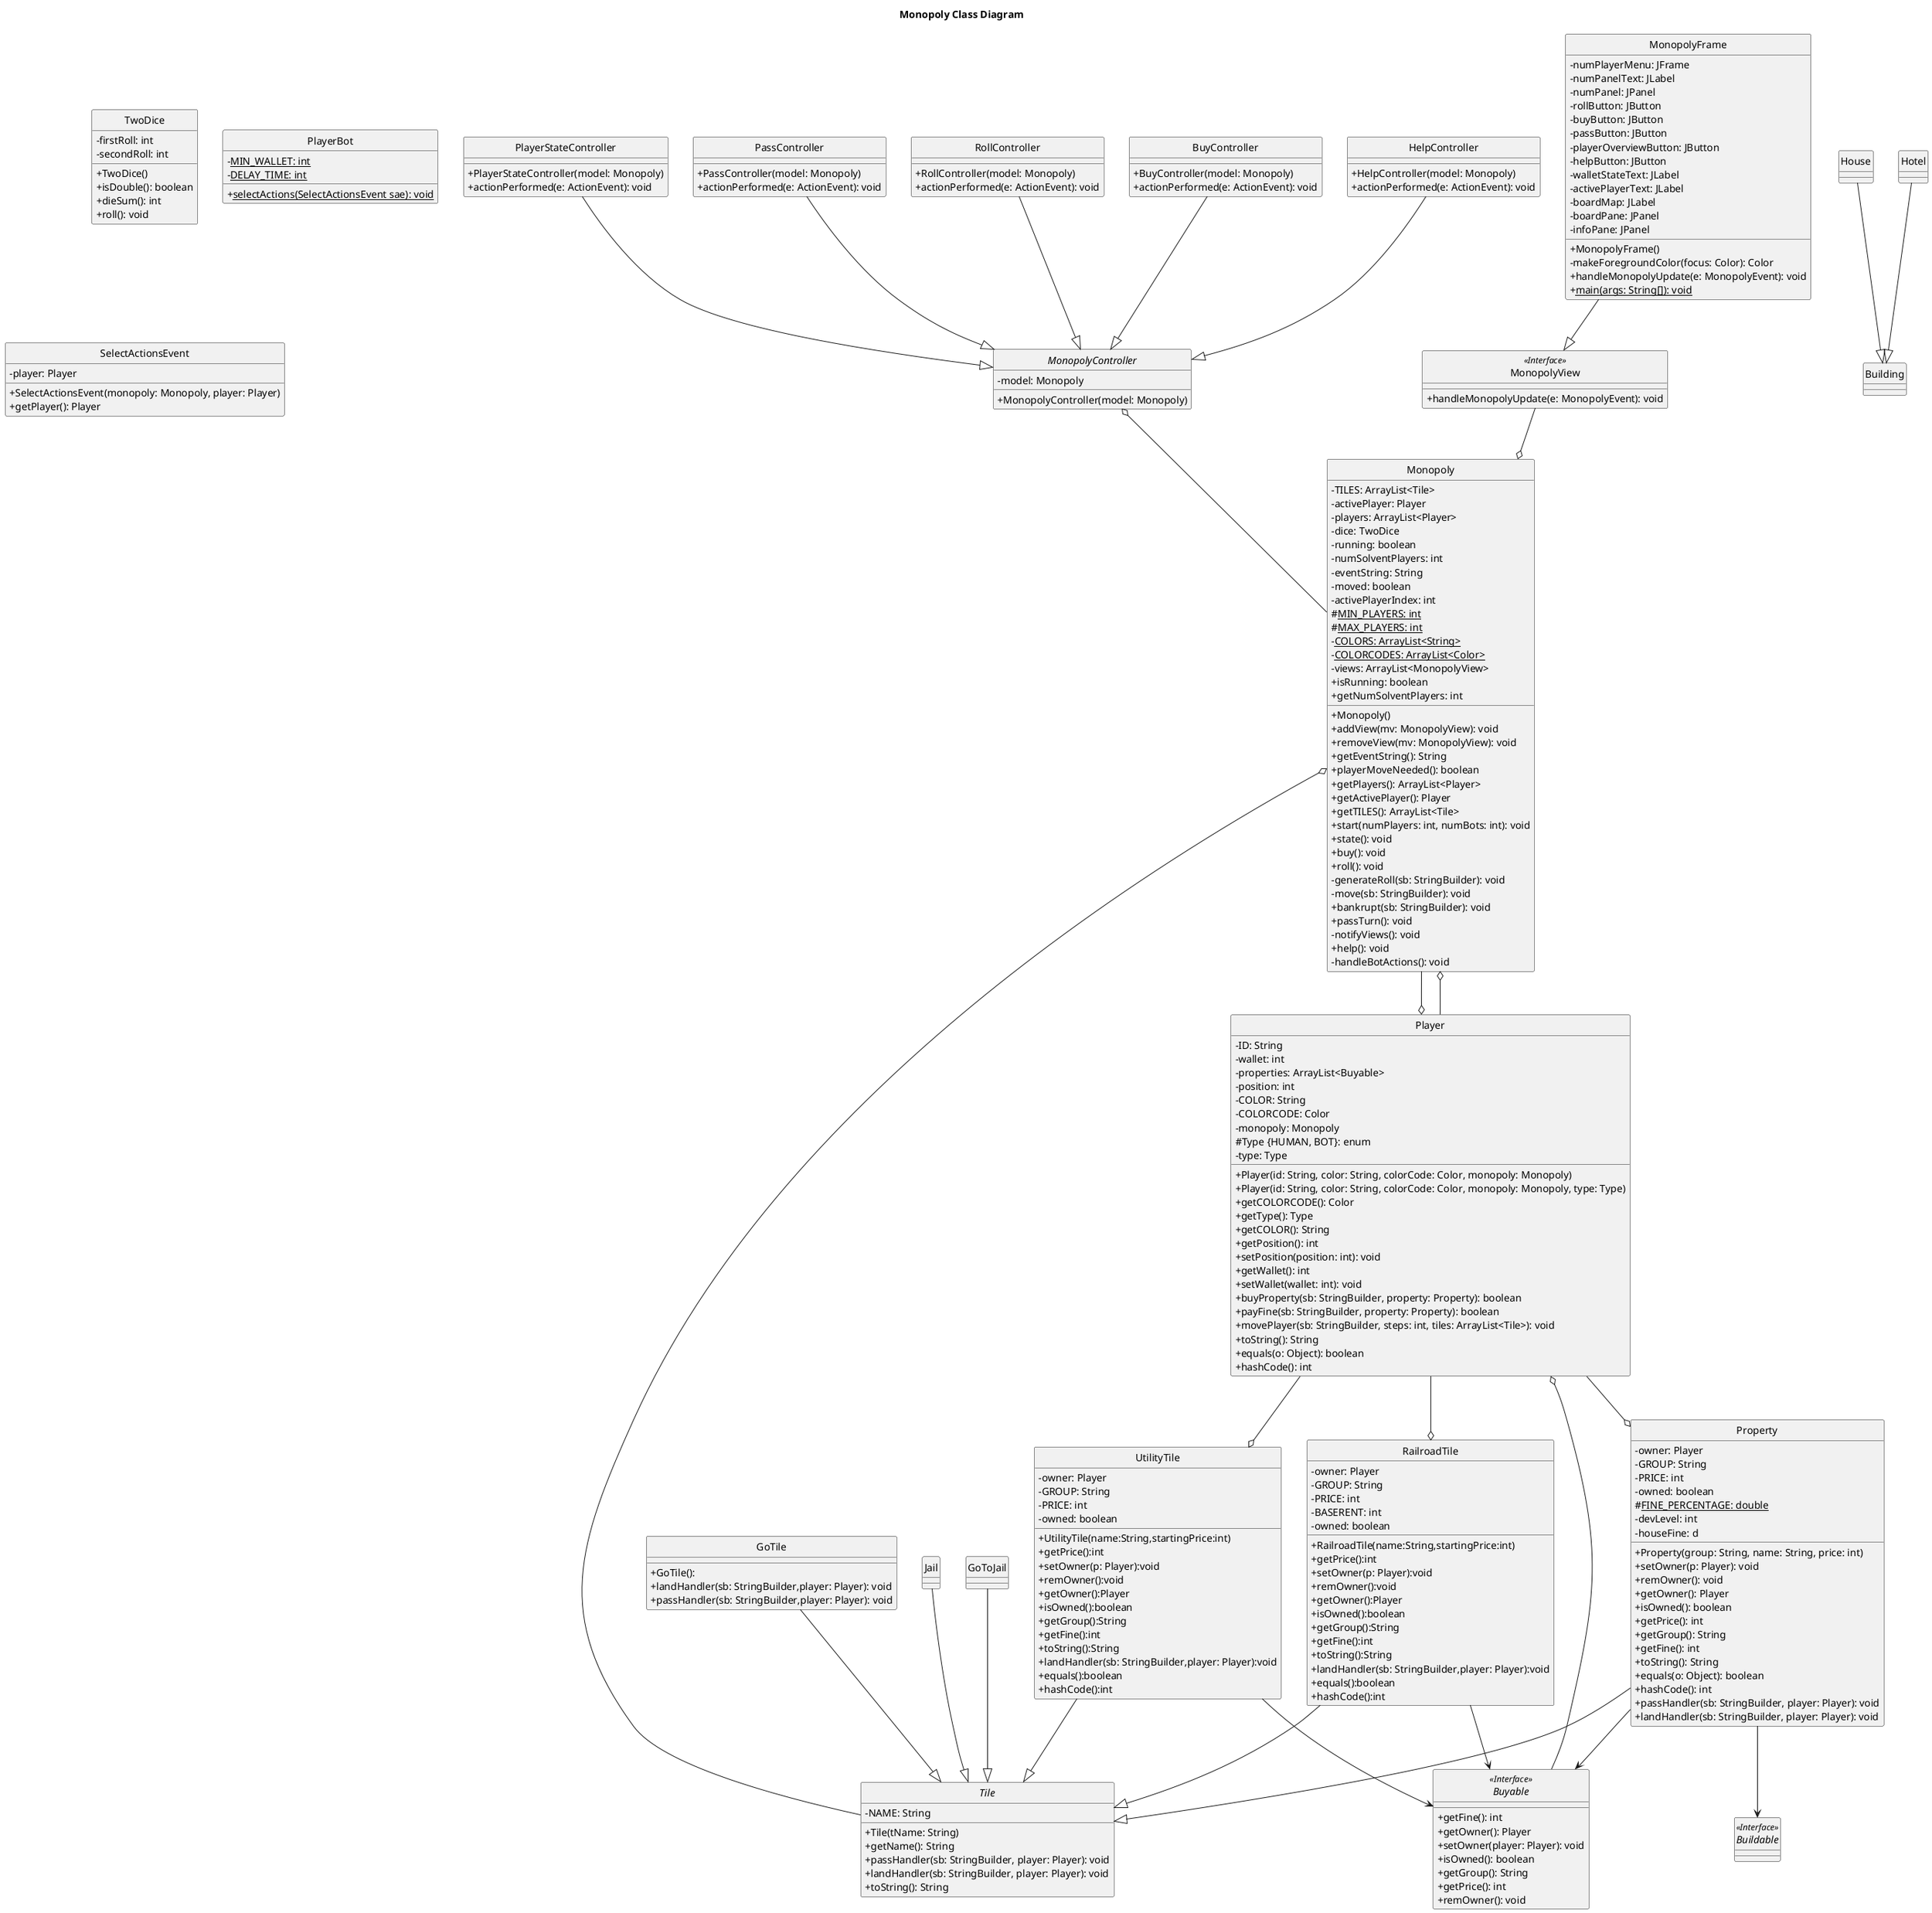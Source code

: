 @startuml Monopoly Class Diagram

title Monopoly Class Diagram

skinparam classAttributeIconSize 0
skinparam monochrome true
hide circle

abstract class Tile {
    - NAME: String
    + Tile(tName: String)
    + getName(): String
    + passHandler(sb: StringBuilder, player: Player): void
    + landHandler(sb: StringBuilder, player: Player): void
    + toString(): String
}

class TwoDice {
    - firstRoll: int
    - secondRoll: int
    + TwoDice()
    + isDouble(): boolean
    + dieSum(): int
    + roll(): void
}

class Player {
    - ID: String
    - wallet: int
    - properties: ArrayList<Buyable>
    - position: int
    - COLOR: String
    - COLORCODE: Color
    - monopoly: Monopoly
    # Type {HUMAN, BOT}: enum
    - type: Type
    + Player(id: String, color: String, colorCode: Color, monopoly: Monopoly)
    + Player(id: String, color: String, colorCode: Color, monopoly: Monopoly, type: Type)
    + getCOLORCODE(): Color
    + getType(): Type
    + getCOLOR(): String
    + getPosition(): int
    + setPosition(position: int): void
    + getWallet(): int
    + setWallet(wallet: int): void
    + buyProperty(sb: StringBuilder, property: Property): boolean
    + payFine(sb: StringBuilder, property: Property): boolean
    + movePlayer(sb: StringBuilder, steps: int, tiles: ArrayList<Tile>): void
    + toString(): String
    + equals(o: Object): boolean
    + hashCode(): int
}

class Monopoly {
    - TILES: ArrayList<Tile>
    - activePlayer: Player
    - players: ArrayList<Player>
    - dice: TwoDice
    - running: boolean
    - numSolventPlayers: int
    - eventString: String
    - moved: boolean
    - activePlayerIndex: int
    # <u>MIN_PLAYERS: int</u>
    # <u>MAX_PLAYERS: int</u>
    - <u>COLORS: ArrayList<String></u>
    - <u>COLORCODES: ArrayList<Color></u>
    - views: ArrayList<MonopolyView>
    + Monopoly()
    + addView(mv: MonopolyView): void
    + removeView(mv: MonopolyView): void
    + getEventString(): String
    + playerMoveNeeded(): boolean
    + isRunning: boolean
    + getPlayers(): ArrayList<Player>
    + getNumSolventPlayers: int
    + getActivePlayer(): Player
    + getTILES(): ArrayList<Tile>
    + start(numPlayers: int, numBots: int): void
    + state(): void
    + buy(): void
    + roll(): void
    - generateRoll(sb: StringBuilder): void
    - move(sb: StringBuilder): void
    + bankrupt(sb: StringBuilder): void
    + passTurn(): void
    - notifyViews(): void
    + help(): void
    - handleBotActions(): void
}

class Property {
    - owner: Player
    - GROUP: String
    - PRICE: int
    - owned: boolean
    # <u>FINE_PERCENTAGE: double</u>
    - devLevel: int
    - houseFine: d

    + Property(group: String, name: String, price: int)
    + setOwner(p: Player): void
    + remOwner(): void
    + getOwner(): Player
    + isOwned(): boolean
    + getPrice(): int
    + getGroup(): String
    + getFine(): int
    + toString(): String
    + equals(o: Object): boolean
    + hashCode(): int
    + passHandler(sb: StringBuilder, player: Player): void
    + landHandler(sb: StringBuilder, player: Player): void

}

abstract class MonopolyController {
    - model: Monopoly
    + MonopolyController(model: Monopoly)
}

class PlayerStateController {
    + PlayerStateController(model: Monopoly)
    + actionPerformed(e: ActionEvent): void
}

class PassController {
    + PassController(model: Monopoly)
    + actionPerformed(e: ActionEvent): void
}

class BuyController {
    + BuyController(model: Monopoly)
    + actionPerformed(e: ActionEvent): void
}

class HelpController {
    + HelpController(model: Monopoly)
    + actionPerformed(e: ActionEvent): void
}

class RollController {
    + RollController(model: Monopoly)
    + actionPerformed(e: ActionEvent): void
}

class MonopolyFrame {
    - numPlayerMenu: JFrame
    - numPanelText: JLabel
    - numPanel: JPanel
    - rollButton: JButton
    - buyButton: JButton
    - passButton: JButton
    - playerOverviewButton: JButton
    - helpButton: JButton
    - walletStateText: JLabel
    - activePlayerText: JLabel
    - boardMap: JLabel
    - boardPane: JPanel
    - infoPane: JPanel
    + MonopolyFrame()
    - makeForegroundColor(focus: Color): Color
    + handleMonopolyUpdate(e: MonopolyEvent): void
    + <u>main(args: String[]): void</u>
}

class MonopolyView <<Interface>> {
    + handleMonopolyUpdate(e: MonopolyEvent): void
}

interface Buildable <<Interface>> {

}



interface Buyable <<Interface>> {
       + getFine(): int
       +getOwner(): Player
       +setOwner(player: Player): void
       +isOwned(): boolean
       +getGroup(): String
       +getPrice(): int
       +remOwner(): void
}



class GoTile {
    +GoTile():
    + landHandler(sb: StringBuilder,player: Player): void
    + passHandler(sb: StringBuilder,player: Player): void
}

class Jail {
}

class GoToJail {
}

class RailroadTile {
    -owner: Player
    -GROUP: String
    -PRICE: int
    -BASERENT: int
    -owned: boolean
    + RailroadTile(name:String,startingPrice:int)
    +getPrice():int
    +setOwner(p: Player):void
    +remOwner():void
    +getOwner():Player
    +isOwned():boolean
    +getGroup():String
    +getFine():int
    +toString():String
    +landHandler(sb: StringBuilder,player: Player):void
    +equals():boolean
    +hashCode():int

}

class UtilityTile {
    -owner: Player
    -GROUP: String
    -PRICE: int
    -owned: boolean

    + UtilityTile(name:String,startingPrice:int)
    +getPrice():int
    +setOwner(p: Player):void
    +remOwner():void
    +getOwner():Player
    +isOwned():boolean
    +getGroup():String
    +getFine():int
    +toString():String
    +landHandler(sb: StringBuilder,player: Player):void
    +equals():boolean
    +hashCode():int
}

class PlayerBot {
    - <u>MIN_WALLET: int</u>
    - <u>DELAY_TIME: int</u>
    + <u>selectActions(SelectActionsEvent sae): void</u>
}

class SelectActionsEvent {
    - player: Player
    + SelectActionsEvent(monopoly: Monopoly, player: Player)
    + getPlayer(): Player
}

Monopoly --o Player
Monopoly o-- Player
Monopoly o-- Tile
PassController --|> MonopolyController
BuyController --|> MonopolyController
HelpController --|> MonopolyController
PlayerStateController --|> MonopolyController
RollController --|> MonopolyController
MonopolyFrame --|> MonopolyView
MonopolyView --o Monopoly
MonopolyController o-- Monopoly

House --|> Building
Hotel --|> Building

GoTile --|> Tile
Jail --|> Tile
GoToJail --|> Tile
RailroadTile --> Buyable
RailroadTile --|> Tile
Property --|> Tile
UtilityTile --|> Tile
UtilityTile --> Buyable

Property --> Buildable
Property --> Buyable

Player --o UtilityTile
Player --o RailroadTile
Player --o Property
Player o-- Buyable

@enduml